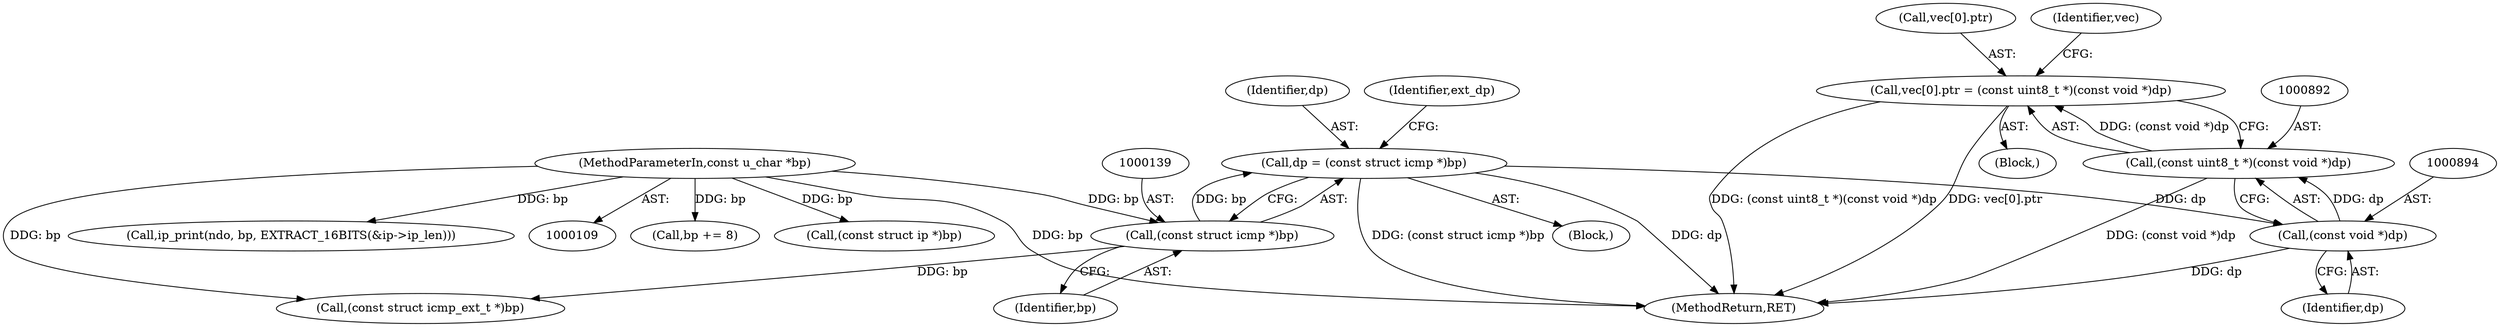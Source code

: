digraph "0_tcpdump_8509ef02eceb2bbb479cea10fe4a7ec6395f1a8b@array" {
"1000885" [label="(Call,vec[0].ptr = (const uint8_t *)(const void *)dp)"];
"1000891" [label="(Call,(const uint8_t *)(const void *)dp)"];
"1000893" [label="(Call,(const void *)dp)"];
"1000136" [label="(Call,dp = (const struct icmp *)bp)"];
"1000138" [label="(Call,(const struct icmp *)bp)"];
"1000111" [label="(MethodParameterIn,const u_char *bp)"];
"1000891" [label="(Call,(const uint8_t *)(const void *)dp)"];
"1000115" [label="(Block,)"];
"1000893" [label="(Call,(const void *)dp)"];
"1000942" [label="(Call,bp += 8)"];
"1000951" [label="(Call,(const struct ip *)bp)"];
"1000895" [label="(Identifier,dp)"];
"1000884" [label="(Block,)"];
"1001265" [label="(MethodReturn,RET)"];
"1000137" [label="(Identifier,dp)"];
"1000885" [label="(Call,vec[0].ptr = (const uint8_t *)(const void *)dp)"];
"1000964" [label="(Call,ip_print(ndo, bp, EXTRACT_16BITS(&ip->ip_len)))"];
"1000142" [label="(Identifier,ext_dp)"];
"1000136" [label="(Call,dp = (const struct icmp *)bp)"];
"1000886" [label="(Call,vec[0].ptr)"];
"1000143" [label="(Call,(const struct icmp_ext_t *)bp)"];
"1000899" [label="(Identifier,vec)"];
"1000111" [label="(MethodParameterIn,const u_char *bp)"];
"1000138" [label="(Call,(const struct icmp *)bp)"];
"1000140" [label="(Identifier,bp)"];
"1000885" -> "1000884"  [label="AST: "];
"1000885" -> "1000891"  [label="CFG: "];
"1000886" -> "1000885"  [label="AST: "];
"1000891" -> "1000885"  [label="AST: "];
"1000899" -> "1000885"  [label="CFG: "];
"1000885" -> "1001265"  [label="DDG: (const uint8_t *)(const void *)dp"];
"1000885" -> "1001265"  [label="DDG: vec[0].ptr"];
"1000891" -> "1000885"  [label="DDG: (const void *)dp"];
"1000891" -> "1000893"  [label="CFG: "];
"1000892" -> "1000891"  [label="AST: "];
"1000893" -> "1000891"  [label="AST: "];
"1000891" -> "1001265"  [label="DDG: (const void *)dp"];
"1000893" -> "1000891"  [label="DDG: dp"];
"1000893" -> "1000895"  [label="CFG: "];
"1000894" -> "1000893"  [label="AST: "];
"1000895" -> "1000893"  [label="AST: "];
"1000893" -> "1001265"  [label="DDG: dp"];
"1000136" -> "1000893"  [label="DDG: dp"];
"1000136" -> "1000115"  [label="AST: "];
"1000136" -> "1000138"  [label="CFG: "];
"1000137" -> "1000136"  [label="AST: "];
"1000138" -> "1000136"  [label="AST: "];
"1000142" -> "1000136"  [label="CFG: "];
"1000136" -> "1001265"  [label="DDG: (const struct icmp *)bp"];
"1000136" -> "1001265"  [label="DDG: dp"];
"1000138" -> "1000136"  [label="DDG: bp"];
"1000138" -> "1000140"  [label="CFG: "];
"1000139" -> "1000138"  [label="AST: "];
"1000140" -> "1000138"  [label="AST: "];
"1000111" -> "1000138"  [label="DDG: bp"];
"1000138" -> "1000143"  [label="DDG: bp"];
"1000111" -> "1000109"  [label="AST: "];
"1000111" -> "1001265"  [label="DDG: bp"];
"1000111" -> "1000143"  [label="DDG: bp"];
"1000111" -> "1000942"  [label="DDG: bp"];
"1000111" -> "1000951"  [label="DDG: bp"];
"1000111" -> "1000964"  [label="DDG: bp"];
}
